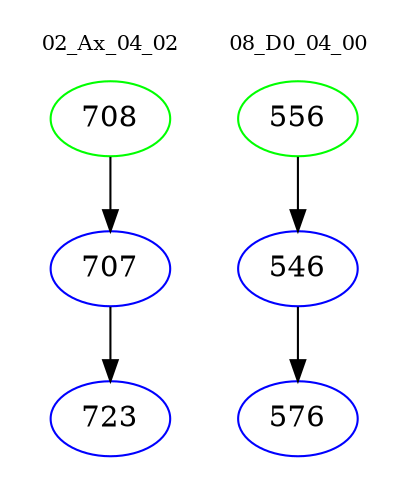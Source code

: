 digraph{
subgraph cluster_0 {
color = white
label = "02_Ax_04_02";
fontsize=10;
T0_708 [label="708", color="green"]
T0_708 -> T0_707 [color="black"]
T0_707 [label="707", color="blue"]
T0_707 -> T0_723 [color="black"]
T0_723 [label="723", color="blue"]
}
subgraph cluster_1 {
color = white
label = "08_D0_04_00";
fontsize=10;
T1_556 [label="556", color="green"]
T1_556 -> T1_546 [color="black"]
T1_546 [label="546", color="blue"]
T1_546 -> T1_576 [color="black"]
T1_576 [label="576", color="blue"]
}
}
